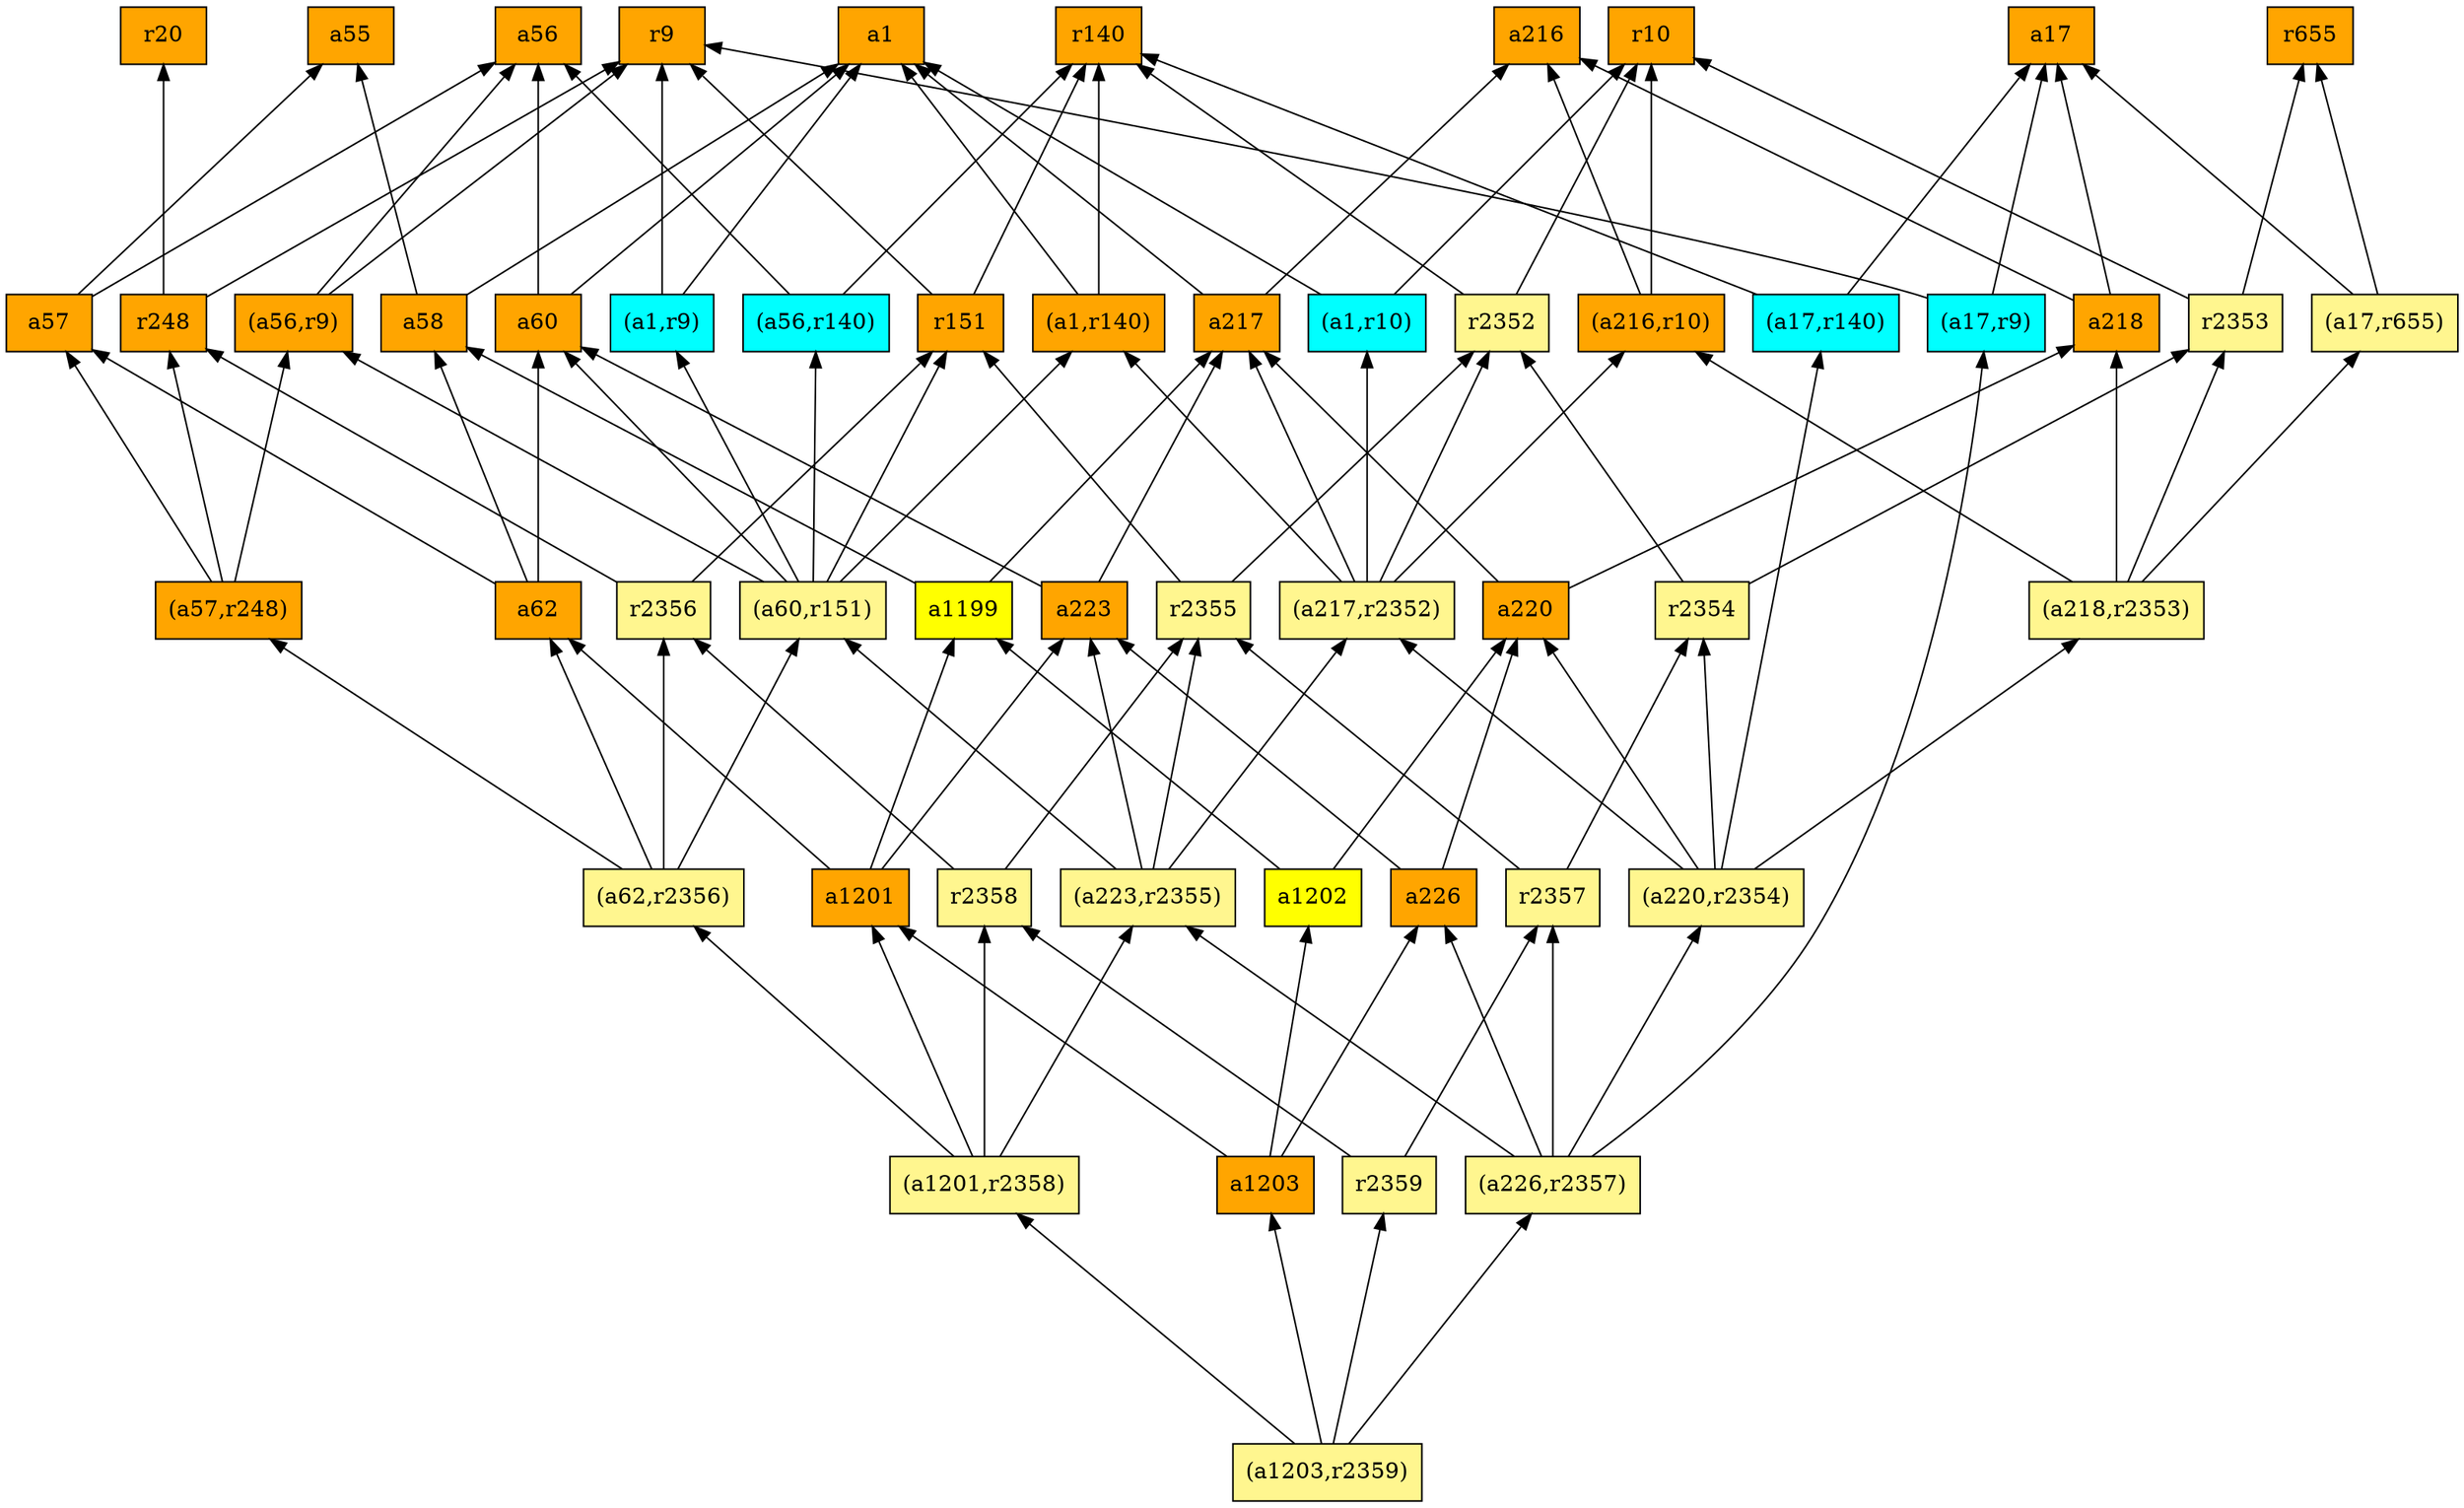 digraph G {
rankdir=BT;ranksep="2.0";
"(a1,r9)" [shape=record,fillcolor=cyan,style=filled,label="{(a1,r9)}"];
"a216" [shape=record,fillcolor=orange,style=filled,label="{a216}"];
"a1201" [shape=record,fillcolor=orange,style=filled,label="{a1201}"];
"(a1201,r2358)" [shape=record,fillcolor=khaki1,style=filled,label="{(a1201,r2358)}"];
"a57" [shape=record,fillcolor=orange,style=filled,label="{a57}"];
"r2359" [shape=record,fillcolor=khaki1,style=filled,label="{r2359}"];
"a223" [shape=record,fillcolor=orange,style=filled,label="{a223}"];
"a1202" [shape=record,fillcolor=yellow,style=filled,label="{a1202}"];
"r2354" [shape=record,fillcolor=khaki1,style=filled,label="{r2354}"];
"r2355" [shape=record,fillcolor=khaki1,style=filled,label="{r2355}"];
"r9" [shape=record,fillcolor=orange,style=filled,label="{r9}"];
"(a226,r2357)" [shape=record,fillcolor=khaki1,style=filled,label="{(a226,r2357)}"];
"a62" [shape=record,fillcolor=orange,style=filled,label="{a62}"];
"a218" [shape=record,fillcolor=orange,style=filled,label="{a218}"];
"a220" [shape=record,fillcolor=orange,style=filled,label="{a220}"];
"(a216,r10)" [shape=record,fillcolor=orange,style=filled,label="{(a216,r10)}"];
"r2357" [shape=record,fillcolor=khaki1,style=filled,label="{r2357}"];
"(a57,r248)" [shape=record,fillcolor=orange,style=filled,label="{(a57,r248)}"];
"(a56,r9)" [shape=record,fillcolor=orange,style=filled,label="{(a56,r9)}"];
"a55" [shape=record,fillcolor=orange,style=filled,label="{a55}"];
"a217" [shape=record,fillcolor=orange,style=filled,label="{a217}"];
"r2358" [shape=record,fillcolor=khaki1,style=filled,label="{r2358}"];
"r2352" [shape=record,fillcolor=khaki1,style=filled,label="{r2352}"];
"r2353" [shape=record,fillcolor=khaki1,style=filled,label="{r2353}"];
"a58" [shape=record,fillcolor=orange,style=filled,label="{a58}"];
"(a1,r140)" [shape=record,fillcolor=orange,style=filled,label="{(a1,r140)}"];
"a56" [shape=record,fillcolor=orange,style=filled,label="{a56}"];
"a226" [shape=record,fillcolor=orange,style=filled,label="{a226}"];
"a17" [shape=record,fillcolor=orange,style=filled,label="{a17}"];
"r2356" [shape=record,fillcolor=khaki1,style=filled,label="{r2356}"];
"(a60,r151)" [shape=record,fillcolor=khaki1,style=filled,label="{(a60,r151)}"];
"(a62,r2356)" [shape=record,fillcolor=khaki1,style=filled,label="{(a62,r2356)}"];
"r151" [shape=record,fillcolor=orange,style=filled,label="{r151}"];
"(a220,r2354)" [shape=record,fillcolor=khaki1,style=filled,label="{(a220,r2354)}"];
"(a17,r655)" [shape=record,fillcolor=khaki1,style=filled,label="{(a17,r655)}"];
"(a218,r2353)" [shape=record,fillcolor=khaki1,style=filled,label="{(a218,r2353)}"];
"a1" [shape=record,fillcolor=orange,style=filled,label="{a1}"];
"a1199" [shape=record,fillcolor=yellow,style=filled,label="{a1199}"];
"(a56,r140)" [shape=record,fillcolor=cyan,style=filled,label="{(a56,r140)}"];
"r140" [shape=record,fillcolor=orange,style=filled,label="{r140}"];
"a60" [shape=record,fillcolor=orange,style=filled,label="{a60}"];
"r248" [shape=record,fillcolor=orange,style=filled,label="{r248}"];
"(a17,r9)" [shape=record,fillcolor=cyan,style=filled,label="{(a17,r9)}"];
"(a1203,r2359)" [shape=record,fillcolor=khaki1,style=filled,label="{(a1203,r2359)}"];
"(a223,r2355)" [shape=record,fillcolor=khaki1,style=filled,label="{(a223,r2355)}"];
"r20" [shape=record,fillcolor=orange,style=filled,label="{r20}"];
"r655" [shape=record,fillcolor=orange,style=filled,label="{r655}"];
"(a217,r2352)" [shape=record,fillcolor=khaki1,style=filled,label="{(a217,r2352)}"];
"a1203" [shape=record,fillcolor=orange,style=filled,label="{a1203}"];
"(a1,r10)" [shape=record,fillcolor=cyan,style=filled,label="{(a1,r10)}"];
"(a17,r140)" [shape=record,fillcolor=cyan,style=filled,label="{(a17,r140)}"];
"r10" [shape=record,fillcolor=orange,style=filled,label="{r10}"];
"(a1,r9)" -> "r9"
"(a1,r9)" -> "a1"
"a1201" -> "a1199"
"a1201" -> "a62"
"a1201" -> "a223"
"(a1201,r2358)" -> "a1201"
"(a1201,r2358)" -> "(a223,r2355)"
"(a1201,r2358)" -> "r2358"
"(a1201,r2358)" -> "(a62,r2356)"
"a57" -> "a56"
"a57" -> "a55"
"r2359" -> "r2357"
"r2359" -> "r2358"
"a223" -> "a60"
"a223" -> "a217"
"a1202" -> "a220"
"a1202" -> "a1199"
"r2354" -> "r2352"
"r2354" -> "r2353"
"r2355" -> "r2352"
"r2355" -> "r151"
"(a226,r2357)" -> "(a220,r2354)"
"(a226,r2357)" -> "(a17,r9)"
"(a226,r2357)" -> "r2357"
"(a226,r2357)" -> "a226"
"(a226,r2357)" -> "(a223,r2355)"
"a62" -> "a58"
"a62" -> "a60"
"a62" -> "a57"
"a218" -> "a216"
"a218" -> "a17"
"a220" -> "a217"
"a220" -> "a218"
"(a216,r10)" -> "a216"
"(a216,r10)" -> "r10"
"r2357" -> "r2354"
"r2357" -> "r2355"
"(a57,r248)" -> "a57"
"(a57,r248)" -> "(a56,r9)"
"(a57,r248)" -> "r248"
"(a56,r9)" -> "r9"
"(a56,r9)" -> "a56"
"a217" -> "a1"
"a217" -> "a216"
"r2358" -> "r2356"
"r2358" -> "r2355"
"r2352" -> "r10"
"r2352" -> "r140"
"r2353" -> "r655"
"r2353" -> "r10"
"a58" -> "a1"
"a58" -> "a55"
"(a1,r140)" -> "a1"
"(a1,r140)" -> "r140"
"a226" -> "a220"
"a226" -> "a223"
"r2356" -> "r248"
"r2356" -> "r151"
"(a60,r151)" -> "(a1,r9)"
"(a60,r151)" -> "(a56,r140)"
"(a60,r151)" -> "a60"
"(a60,r151)" -> "(a1,r140)"
"(a60,r151)" -> "(a56,r9)"
"(a60,r151)" -> "r151"
"(a62,r2356)" -> "(a57,r248)"
"(a62,r2356)" -> "r2356"
"(a62,r2356)" -> "(a60,r151)"
"(a62,r2356)" -> "a62"
"r151" -> "r9"
"r151" -> "r140"
"(a220,r2354)" -> "a220"
"(a220,r2354)" -> "(a218,r2353)"
"(a220,r2354)" -> "r2354"
"(a220,r2354)" -> "(a217,r2352)"
"(a220,r2354)" -> "(a17,r140)"
"(a17,r655)" -> "r655"
"(a17,r655)" -> "a17"
"(a218,r2353)" -> "(a216,r10)"
"(a218,r2353)" -> "r2353"
"(a218,r2353)" -> "(a17,r655)"
"(a218,r2353)" -> "a218"
"a1199" -> "a58"
"a1199" -> "a217"
"(a56,r140)" -> "a56"
"(a56,r140)" -> "r140"
"a60" -> "a1"
"a60" -> "a56"
"r248" -> "r9"
"r248" -> "r20"
"(a17,r9)" -> "r9"
"(a17,r9)" -> "a17"
"(a1203,r2359)" -> "(a1201,r2358)"
"(a1203,r2359)" -> "r2359"
"(a1203,r2359)" -> "(a226,r2357)"
"(a1203,r2359)" -> "a1203"
"(a223,r2355)" -> "a223"
"(a223,r2355)" -> "(a60,r151)"
"(a223,r2355)" -> "r2355"
"(a223,r2355)" -> "(a217,r2352)"
"(a217,r2352)" -> "(a216,r10)"
"(a217,r2352)" -> "r2352"
"(a217,r2352)" -> "(a1,r140)"
"(a217,r2352)" -> "a217"
"(a217,r2352)" -> "(a1,r10)"
"a1203" -> "a1201"
"a1203" -> "a226"
"a1203" -> "a1202"
"(a1,r10)" -> "a1"
"(a1,r10)" -> "r10"
"(a17,r140)" -> "a17"
"(a17,r140)" -> "r140"
}